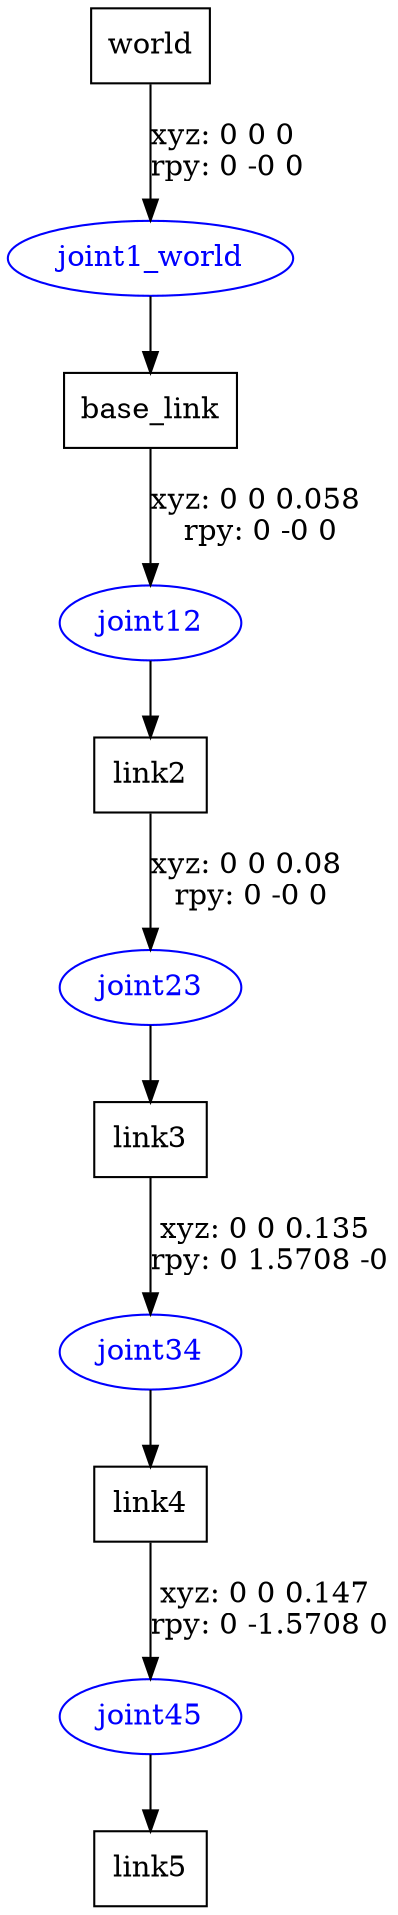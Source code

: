 digraph G {
node [shape=box];
"world" [label="world"];
"base_link" [label="base_link"];
"link2" [label="link2"];
"link3" [label="link3"];
"link4" [label="link4"];
"link5" [label="link5"];
node [shape=ellipse, color=blue, fontcolor=blue];
"world" -> "joint1_world" [label="xyz: 0 0 0 \nrpy: 0 -0 0"]
"joint1_world" -> "base_link"
"base_link" -> "joint12" [label="xyz: 0 0 0.058 \nrpy: 0 -0 0"]
"joint12" -> "link2"
"link2" -> "joint23" [label="xyz: 0 0 0.08 \nrpy: 0 -0 0"]
"joint23" -> "link3"
"link3" -> "joint34" [label="xyz: 0 0 0.135 \nrpy: 0 1.5708 -0"]
"joint34" -> "link4"
"link4" -> "joint45" [label="xyz: 0 0 0.147 \nrpy: 0 -1.5708 0"]
"joint45" -> "link5"
}
